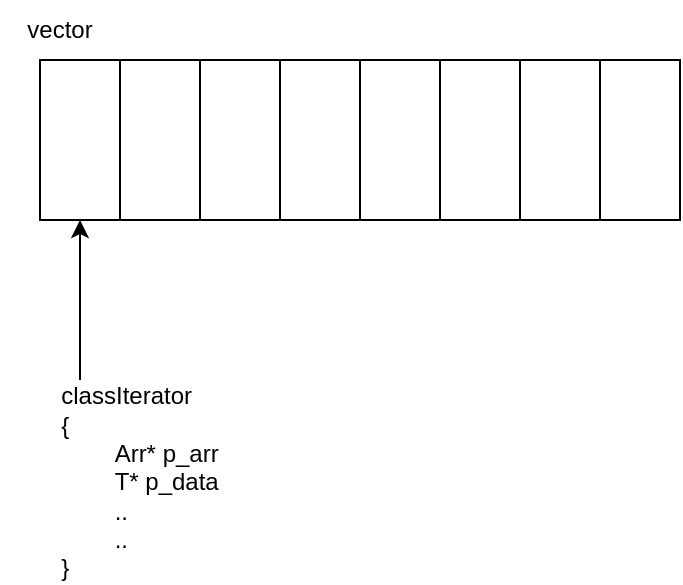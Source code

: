 <mxfile version="17.5.0" type="device"><diagram id="Y8q5jBxwnDV1id2n92Bj" name="Page-1"><mxGraphModel dx="782" dy="468" grid="1" gridSize="10" guides="1" tooltips="1" connect="1" arrows="1" fold="1" page="1" pageScale="1" pageWidth="827" pageHeight="1169" math="0" shadow="0"><root><mxCell id="0"/><mxCell id="1" parent="0"/><mxCell id="LY7BbiXBcJ-BHXr_BWQF-1" value="" style="rounded=0;whiteSpace=wrap;html=1;" vertex="1" parent="1"><mxGeometry x="80" y="40" width="40" height="80" as="geometry"/></mxCell><mxCell id="LY7BbiXBcJ-BHXr_BWQF-2" value="" style="rounded=0;whiteSpace=wrap;html=1;" vertex="1" parent="1"><mxGeometry x="120" y="40" width="40" height="80" as="geometry"/></mxCell><mxCell id="LY7BbiXBcJ-BHXr_BWQF-3" value="" style="rounded=0;whiteSpace=wrap;html=1;" vertex="1" parent="1"><mxGeometry x="160" y="40" width="40" height="80" as="geometry"/></mxCell><mxCell id="LY7BbiXBcJ-BHXr_BWQF-4" value="" style="rounded=0;whiteSpace=wrap;html=1;" vertex="1" parent="1"><mxGeometry x="200" y="40" width="40" height="80" as="geometry"/></mxCell><mxCell id="LY7BbiXBcJ-BHXr_BWQF-5" value="" style="rounded=0;whiteSpace=wrap;html=1;" vertex="1" parent="1"><mxGeometry x="240" y="40" width="40" height="80" as="geometry"/></mxCell><mxCell id="LY7BbiXBcJ-BHXr_BWQF-6" value="" style="rounded=0;whiteSpace=wrap;html=1;" vertex="1" parent="1"><mxGeometry x="280" y="40" width="40" height="80" as="geometry"/></mxCell><mxCell id="LY7BbiXBcJ-BHXr_BWQF-7" value="" style="rounded=0;whiteSpace=wrap;html=1;" vertex="1" parent="1"><mxGeometry x="320" y="40" width="40" height="80" as="geometry"/></mxCell><mxCell id="LY7BbiXBcJ-BHXr_BWQF-8" value="" style="rounded=0;whiteSpace=wrap;html=1;" vertex="1" parent="1"><mxGeometry x="360" y="40" width="40" height="80" as="geometry"/></mxCell><mxCell id="LY7BbiXBcJ-BHXr_BWQF-9" value="vector" style="text;html=1;strokeColor=none;fillColor=none;align=center;verticalAlign=middle;whiteSpace=wrap;rounded=0;" vertex="1" parent="1"><mxGeometry x="60" y="10" width="60" height="30" as="geometry"/></mxCell><mxCell id="LY7BbiXBcJ-BHXr_BWQF-10" value="" style="endArrow=classic;html=1;rounded=0;entryX=0.5;entryY=1;entryDx=0;entryDy=0;" edge="1" parent="1" target="LY7BbiXBcJ-BHXr_BWQF-1"><mxGeometry width="50" height="50" relative="1" as="geometry"><mxPoint x="100" y="200" as="sourcePoint"/><mxPoint x="370" y="120" as="targetPoint"/></mxGeometry></mxCell><mxCell id="LY7BbiXBcJ-BHXr_BWQF-11" value="&lt;div style=&quot;text-align: left&quot;&gt;&lt;span&gt;classIterator&lt;/span&gt;&lt;/div&gt;&lt;div style=&quot;text-align: left&quot;&gt;&lt;span&gt;{&lt;/span&gt;&lt;/div&gt;&lt;div style=&quot;text-align: left&quot;&gt;&lt;span&gt;&lt;span style=&quot;white-space: pre&quot;&gt;&#9;&lt;/span&gt;Arr* p_arr&lt;br&gt;&lt;/span&gt;&lt;/div&gt;&lt;div style=&quot;text-align: left&quot;&gt;&lt;span&gt;&lt;span style=&quot;white-space: pre&quot;&gt;&#9;&lt;/span&gt;T* p_data&lt;br&gt;&lt;/span&gt;&lt;/div&gt;&lt;div style=&quot;text-align: left&quot;&gt;&lt;span style=&quot;white-space: pre&quot;&gt;&#9;&lt;/span&gt;..&lt;br&gt;&lt;/div&gt;&lt;div style=&quot;text-align: left&quot;&gt;&lt;span style=&quot;white-space: pre&quot;&gt;&#9;&lt;/span&gt;..&lt;br&gt;&lt;/div&gt;&lt;div style=&quot;text-align: left&quot;&gt;&lt;span&gt;}&lt;/span&gt;&lt;/div&gt;" style="text;html=1;strokeColor=none;fillColor=none;align=center;verticalAlign=middle;whiteSpace=wrap;rounded=0;" vertex="1" parent="1"><mxGeometry x="60" y="202" width="140" height="98" as="geometry"/></mxCell></root></mxGraphModel></diagram></mxfile>